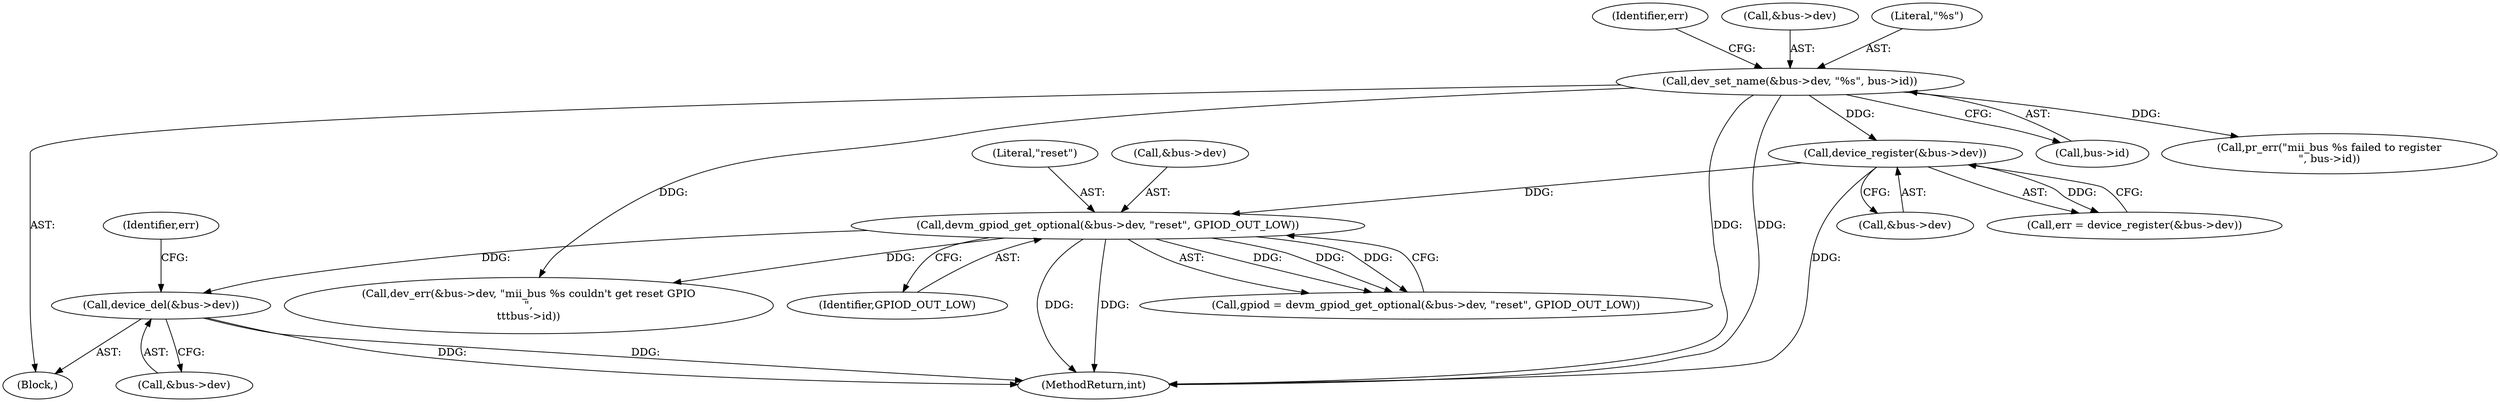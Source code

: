 digraph "0_linux_6ff7b060535e87c2ae14dd8548512abfdda528fb@pointer" {
"1000345" [label="(Call,device_del(&bus->dev))"];
"1000204" [label="(Call,devm_gpiod_get_optional(&bus->dev, \"reset\", GPIOD_OUT_LOW))"];
"1000181" [label="(Call,device_register(&bus->dev))"];
"1000170" [label="(Call,dev_set_name(&bus->dev, \"%s\", bus->id))"];
"1000215" [label="(Call,dev_err(&bus->dev, \"mii_bus %s couldn't get reset GPIO\n\",\n\t\t\tbus->id))"];
"1000179" [label="(Call,err = device_register(&bus->dev))"];
"1000182" [label="(Call,&bus->dev)"];
"1000205" [label="(Call,&bus->dev)"];
"1000176" [label="(Call,bus->id)"];
"1000180" [label="(Identifier,err)"];
"1000170" [label="(Call,dev_set_name(&bus->dev, \"%s\", bus->id))"];
"1000204" [label="(Call,devm_gpiod_get_optional(&bus->dev, \"reset\", GPIOD_OUT_LOW))"];
"1000171" [label="(Call,&bus->dev)"];
"1000175" [label="(Literal,\"%s\")"];
"1000210" [label="(Identifier,GPIOD_OUT_LOW)"];
"1000181" [label="(Call,device_register(&bus->dev))"];
"1000209" [label="(Literal,\"reset\")"];
"1000105" [label="(Block,)"];
"1000189" [label="(Call,pr_err(\"mii_bus %s failed to register\n\", bus->id))"];
"1000345" [label="(Call,device_del(&bus->dev))"];
"1000352" [label="(MethodReturn,int)"];
"1000202" [label="(Call,gpiod = devm_gpiod_get_optional(&bus->dev, \"reset\", GPIOD_OUT_LOW))"];
"1000351" [label="(Identifier,err)"];
"1000346" [label="(Call,&bus->dev)"];
"1000345" -> "1000105"  [label="AST: "];
"1000345" -> "1000346"  [label="CFG: "];
"1000346" -> "1000345"  [label="AST: "];
"1000351" -> "1000345"  [label="CFG: "];
"1000345" -> "1000352"  [label="DDG: "];
"1000345" -> "1000352"  [label="DDG: "];
"1000204" -> "1000345"  [label="DDG: "];
"1000204" -> "1000202"  [label="AST: "];
"1000204" -> "1000210"  [label="CFG: "];
"1000205" -> "1000204"  [label="AST: "];
"1000209" -> "1000204"  [label="AST: "];
"1000210" -> "1000204"  [label="AST: "];
"1000202" -> "1000204"  [label="CFG: "];
"1000204" -> "1000352"  [label="DDG: "];
"1000204" -> "1000352"  [label="DDG: "];
"1000204" -> "1000202"  [label="DDG: "];
"1000204" -> "1000202"  [label="DDG: "];
"1000204" -> "1000202"  [label="DDG: "];
"1000181" -> "1000204"  [label="DDG: "];
"1000204" -> "1000215"  [label="DDG: "];
"1000181" -> "1000179"  [label="AST: "];
"1000181" -> "1000182"  [label="CFG: "];
"1000182" -> "1000181"  [label="AST: "];
"1000179" -> "1000181"  [label="CFG: "];
"1000181" -> "1000352"  [label="DDG: "];
"1000181" -> "1000179"  [label="DDG: "];
"1000170" -> "1000181"  [label="DDG: "];
"1000170" -> "1000105"  [label="AST: "];
"1000170" -> "1000176"  [label="CFG: "];
"1000171" -> "1000170"  [label="AST: "];
"1000175" -> "1000170"  [label="AST: "];
"1000176" -> "1000170"  [label="AST: "];
"1000180" -> "1000170"  [label="CFG: "];
"1000170" -> "1000352"  [label="DDG: "];
"1000170" -> "1000352"  [label="DDG: "];
"1000170" -> "1000189"  [label="DDG: "];
"1000170" -> "1000215"  [label="DDG: "];
}
